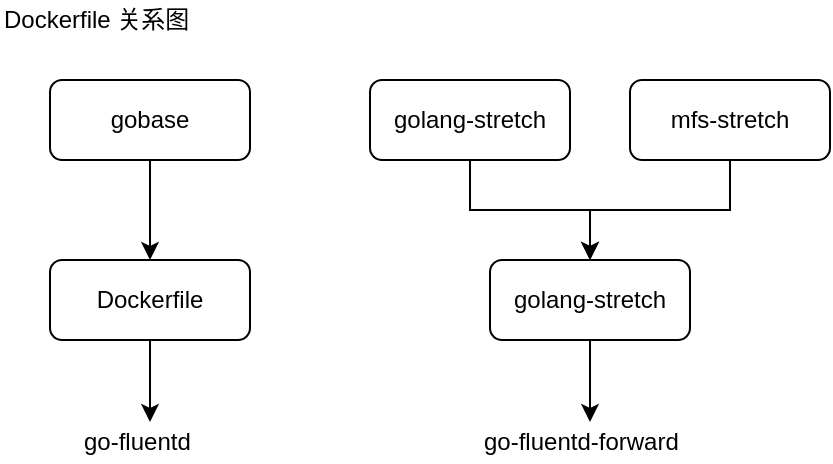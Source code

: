 <mxfile version="10.6.0" type="device"><diagram id="lMUMZOkgmXzRiNWh0qAa" name="Page-1"><mxGraphModel dx="502" dy="595" grid="1" gridSize="10" guides="1" tooltips="1" connect="1" arrows="1" fold="1" page="1" pageScale="1" pageWidth="826" pageHeight="1169" math="0" shadow="0"><root><mxCell id="0"/><mxCell id="1" parent="0"/><mxCell id="TYAfB-3oAsWLCoK8g0aI-3" style="edgeStyle=orthogonalEdgeStyle;rounded=0;orthogonalLoop=1;jettySize=auto;html=1;exitX=0.5;exitY=1;exitDx=0;exitDy=0;entryX=0.5;entryY=0;entryDx=0;entryDy=0;" edge="1" parent="1" source="TYAfB-3oAsWLCoK8g0aI-1" target="TYAfB-3oAsWLCoK8g0aI-2"><mxGeometry relative="1" as="geometry"/></mxCell><mxCell id="TYAfB-3oAsWLCoK8g0aI-1" value="gobase" style="rounded=1;whiteSpace=wrap;html=1;" vertex="1" parent="1"><mxGeometry x="60" y="170" width="100" height="40" as="geometry"/></mxCell><mxCell id="TYAfB-3oAsWLCoK8g0aI-5" style="edgeStyle=orthogonalEdgeStyle;rounded=0;orthogonalLoop=1;jettySize=auto;html=1;" edge="1" parent="1" source="TYAfB-3oAsWLCoK8g0aI-2" target="TYAfB-3oAsWLCoK8g0aI-4"><mxGeometry relative="1" as="geometry"/></mxCell><mxCell id="TYAfB-3oAsWLCoK8g0aI-2" value="Dockerfile" style="rounded=1;whiteSpace=wrap;html=1;" vertex="1" parent="1"><mxGeometry x="60" y="260" width="100" height="40" as="geometry"/></mxCell><mxCell id="TYAfB-3oAsWLCoK8g0aI-4" value="go-fluentd&lt;br&gt;" style="text;html=1;resizable=0;points=[];autosize=1;align=left;verticalAlign=top;spacingTop=-4;" vertex="1" parent="1"><mxGeometry x="75" y="341" width="70" height="20" as="geometry"/></mxCell><mxCell id="TYAfB-3oAsWLCoK8g0aI-9" style="edgeStyle=orthogonalEdgeStyle;rounded=0;orthogonalLoop=1;jettySize=auto;html=1;entryX=0.5;entryY=0;entryDx=0;entryDy=0;" edge="1" parent="1" source="TYAfB-3oAsWLCoK8g0aI-6" target="TYAfB-3oAsWLCoK8g0aI-8"><mxGeometry relative="1" as="geometry"/></mxCell><mxCell id="TYAfB-3oAsWLCoK8g0aI-6" value="golang-stretch" style="rounded=1;whiteSpace=wrap;html=1;" vertex="1" parent="1"><mxGeometry x="220" y="170" width="100" height="40" as="geometry"/></mxCell><mxCell id="TYAfB-3oAsWLCoK8g0aI-10" style="edgeStyle=orthogonalEdgeStyle;rounded=0;orthogonalLoop=1;jettySize=auto;html=1;entryX=0.5;entryY=0;entryDx=0;entryDy=0;" edge="1" parent="1" source="TYAfB-3oAsWLCoK8g0aI-7" target="TYAfB-3oAsWLCoK8g0aI-8"><mxGeometry relative="1" as="geometry"/></mxCell><mxCell id="TYAfB-3oAsWLCoK8g0aI-7" value="&lt;div&gt;&lt;span&gt;mfs-stretch&lt;/span&gt;&lt;/div&gt;" style="rounded=1;whiteSpace=wrap;html=1;" vertex="1" parent="1"><mxGeometry x="350" y="170" width="100" height="40" as="geometry"/></mxCell><mxCell id="TYAfB-3oAsWLCoK8g0aI-12" style="edgeStyle=orthogonalEdgeStyle;rounded=0;orthogonalLoop=1;jettySize=auto;html=1;" edge="1" parent="1" source="TYAfB-3oAsWLCoK8g0aI-8" target="TYAfB-3oAsWLCoK8g0aI-11"><mxGeometry relative="1" as="geometry"/></mxCell><mxCell id="TYAfB-3oAsWLCoK8g0aI-8" value="golang-stretch" style="rounded=1;whiteSpace=wrap;html=1;" vertex="1" parent="1"><mxGeometry x="280" y="260" width="100" height="40" as="geometry"/></mxCell><mxCell id="TYAfB-3oAsWLCoK8g0aI-11" value="go-fluentd-forward" style="text;html=1;resizable=0;points=[];autosize=1;align=left;verticalAlign=top;spacingTop=-4;" vertex="1" parent="1"><mxGeometry x="275" y="341" width="110" height="20" as="geometry"/></mxCell><mxCell id="TYAfB-3oAsWLCoK8g0aI-13" value="Dockerfile 关系图" style="text;html=1;resizable=0;points=[];autosize=1;align=left;verticalAlign=top;spacingTop=-4;" vertex="1" parent="1"><mxGeometry x="35" y="130" width="110" height="20" as="geometry"/></mxCell></root></mxGraphModel></diagram></mxfile>
